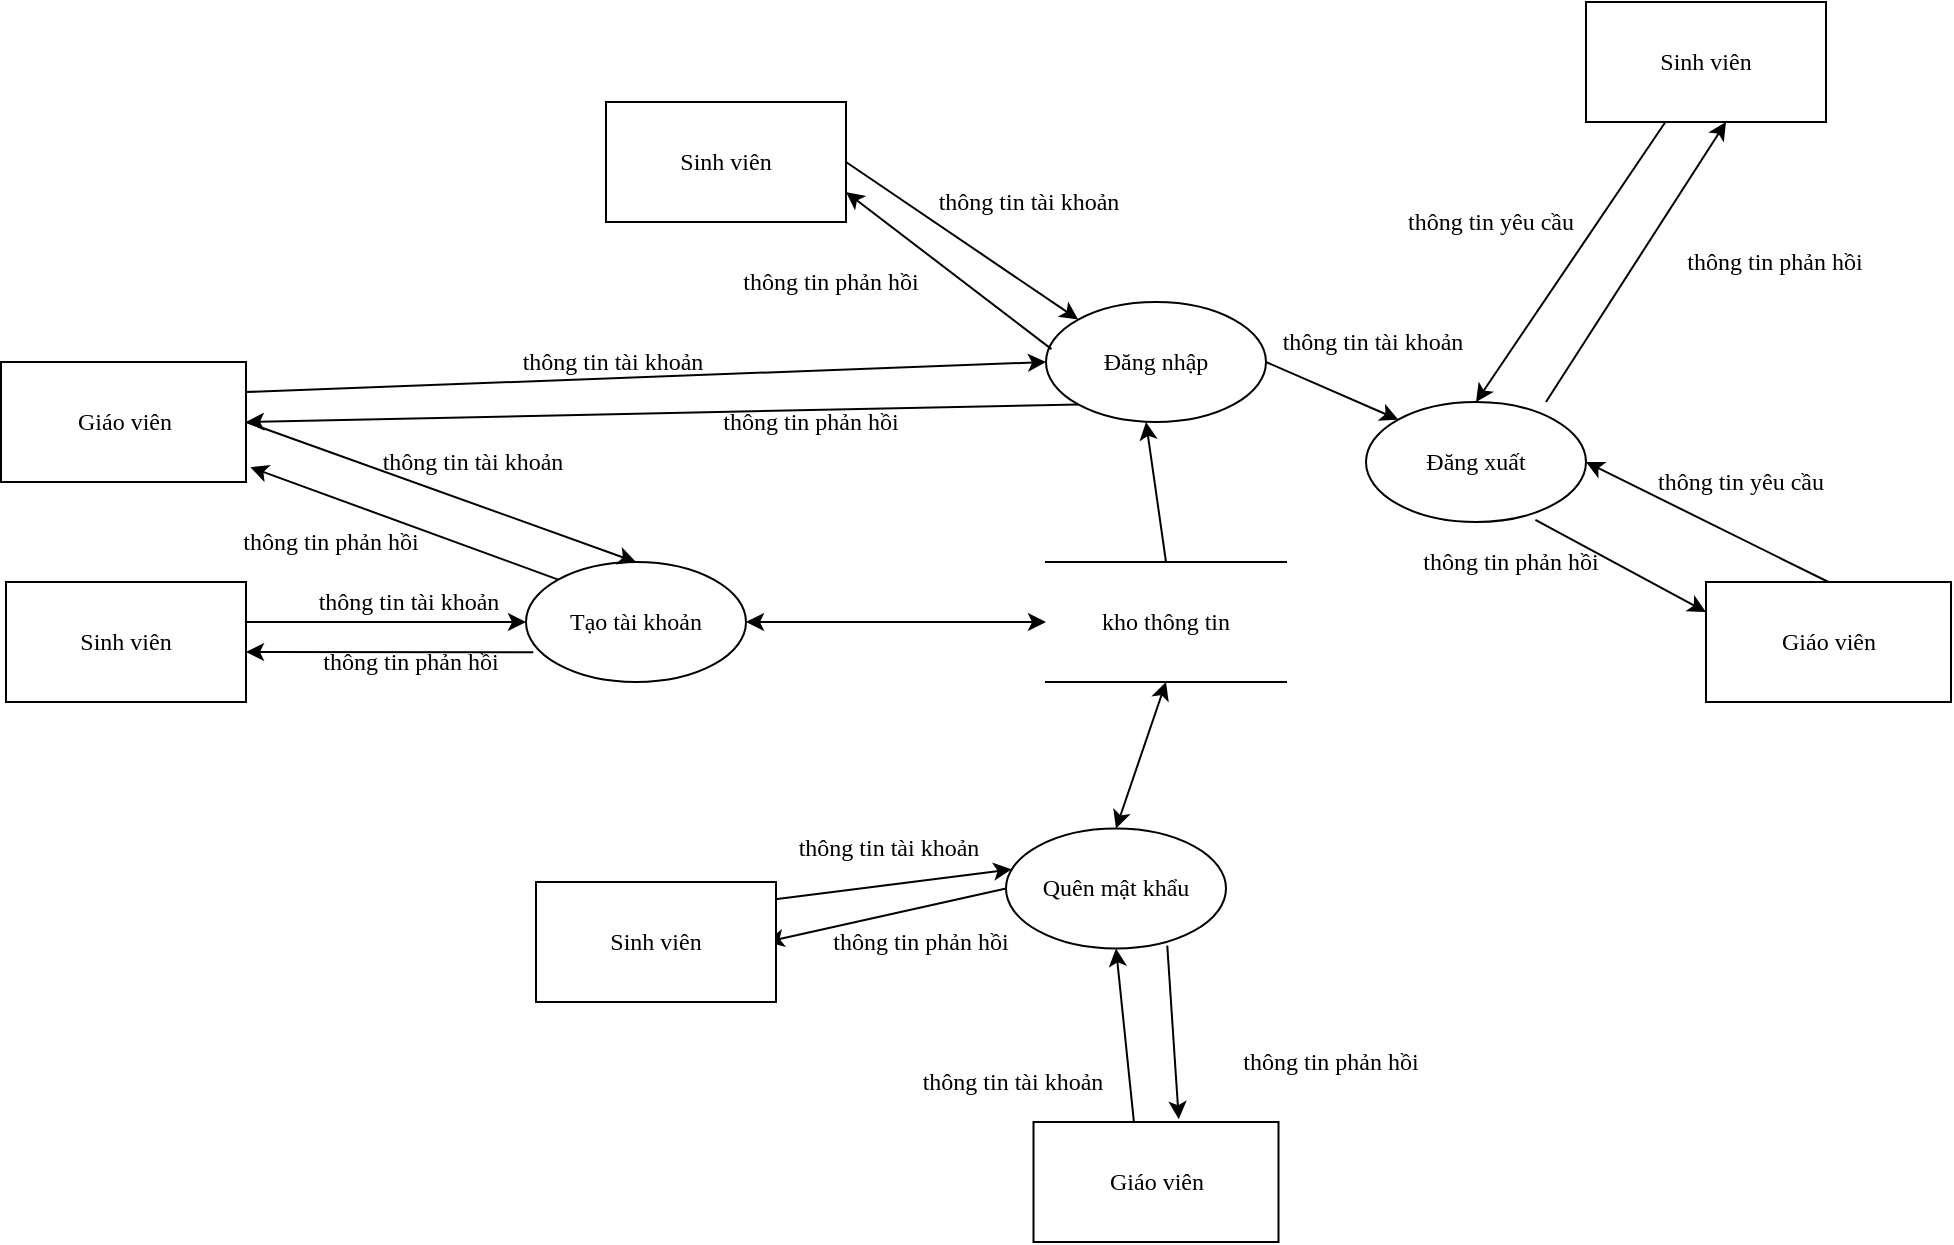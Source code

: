 <mxfile version="14.7.6" type="device"><diagram id="V-zQyyjSs8XS_R9iMZuL" name="Page-1"><mxGraphModel dx="2310" dy="1929" grid="1" gridSize="10" guides="1" tooltips="1" connect="1" arrows="1" fold="1" page="1" pageScale="1" pageWidth="827" pageHeight="1169" math="0" shadow="0"><root><mxCell id="0"/><mxCell id="1" parent="0"/><mxCell id="ZNs21nOwokiVYt69cvfy-2" value="&lt;span&gt;Đăng nhập&lt;/span&gt;" style="ellipse;whiteSpace=wrap;html=1;fontFamily=Times New Roman;" parent="1" vertex="1"><mxGeometry x="400" y="120" width="110" height="60" as="geometry"/></mxCell><mxCell id="ZNs21nOwokiVYt69cvfy-3" value="Tạo tài khoản" style="ellipse;whiteSpace=wrap;html=1;fontFamily=Times New Roman;" parent="1" vertex="1"><mxGeometry x="140" y="250" width="110" height="60" as="geometry"/></mxCell><mxCell id="ZNs21nOwokiVYt69cvfy-4" value="Quên mật khẩu" style="ellipse;whiteSpace=wrap;html=1;fontFamily=Times New Roman;" parent="1" vertex="1"><mxGeometry x="380" y="383.25" width="110" height="60" as="geometry"/></mxCell><mxCell id="ZNs21nOwokiVYt69cvfy-5" value="Đăng xuất" style="ellipse;whiteSpace=wrap;html=1;fontFamily=Times New Roman;" parent="1" vertex="1"><mxGeometry x="560" y="170" width="110" height="60" as="geometry"/></mxCell><mxCell id="ZNs21nOwokiVYt69cvfy-6" value="Giáo viên" style="rounded=0;whiteSpace=wrap;html=1;fontFamily=Times New Roman;" parent="1" vertex="1"><mxGeometry x="-122.5" y="150" width="122.5" height="60" as="geometry"/></mxCell><mxCell id="ZNs21nOwokiVYt69cvfy-8" value="" style="endArrow=classic;html=1;entryX=0;entryY=0;entryDx=0;entryDy=0;exitX=1;exitY=0.5;exitDx=0;exitDy=0;fontFamily=Times New Roman;" parent="1" source="ZNs21nOwokiVYt69cvfy-24" target="ZNs21nOwokiVYt69cvfy-2" edge="1"><mxGeometry width="50" height="50" relative="1" as="geometry"><mxPoint x="223.16" y="260" as="sourcePoint"/><mxPoint x="440" y="250" as="targetPoint"/></mxGeometry></mxCell><mxCell id="ZNs21nOwokiVYt69cvfy-9" value="thông tin tài khoản&amp;nbsp;" style="text;html=1;strokeColor=none;fillColor=none;align=center;verticalAlign=middle;whiteSpace=wrap;rounded=0;fontFamily=Times New Roman;" parent="1" vertex="1"><mxGeometry x="337.5" y="60" width="110" height="20" as="geometry"/></mxCell><mxCell id="ZNs21nOwokiVYt69cvfy-10" value="" style="endArrow=classic;html=1;entryX=1;entryY=0.75;entryDx=0;entryDy=0;exitX=0.025;exitY=0.393;exitDx=0;exitDy=0;exitPerimeter=0;fontFamily=Times New Roman;" parent="1" source="ZNs21nOwokiVYt69cvfy-2" target="ZNs21nOwokiVYt69cvfy-24" edge="1"><mxGeometry width="50" height="50" relative="1" as="geometry"><mxPoint x="407" y="150" as="sourcePoint"/><mxPoint x="247.16" y="259.58" as="targetPoint"/></mxGeometry></mxCell><mxCell id="ZNs21nOwokiVYt69cvfy-11" value="thông tin phản hồi" style="text;html=1;strokeColor=none;fillColor=none;align=center;verticalAlign=middle;whiteSpace=wrap;rounded=0;fontFamily=Times New Roman;" parent="1" vertex="1"><mxGeometry x="230" y="100" width="125" height="20" as="geometry"/></mxCell><mxCell id="ZNs21nOwokiVYt69cvfy-12" value="thông tin tài khoản&amp;nbsp;" style="text;html=1;strokeColor=none;fillColor=none;align=center;verticalAlign=middle;whiteSpace=wrap;rounded=0;fontFamily=Times New Roman;" parent="1" vertex="1"><mxGeometry x="27.5" y="260" width="110" height="20" as="geometry"/></mxCell><mxCell id="ZNs21nOwokiVYt69cvfy-13" value="thông tin phản hồi" style="text;html=1;strokeColor=none;fillColor=none;align=center;verticalAlign=middle;whiteSpace=wrap;rounded=0;fontFamily=Times New Roman;" parent="1" vertex="1"><mxGeometry x="20" y="290" width="125" height="20" as="geometry"/></mxCell><mxCell id="ZNs21nOwokiVYt69cvfy-14" value="" style="endArrow=classic;html=1;entryX=0;entryY=0.5;entryDx=0;entryDy=0;exitX=1;exitY=0.5;exitDx=0;exitDy=0;fontFamily=Times New Roman;" parent="1" target="ZNs21nOwokiVYt69cvfy-3" edge="1"><mxGeometry width="50" height="50" relative="1" as="geometry"><mxPoint y="280" as="sourcePoint"/><mxPoint x="180" y="200" as="targetPoint"/></mxGeometry></mxCell><mxCell id="ZNs21nOwokiVYt69cvfy-16" value="" style="endArrow=classic;html=1;entryX=1;entryY=0.75;entryDx=0;entryDy=0;exitX=0.033;exitY=0.753;exitDx=0;exitDy=0;exitPerimeter=0;fontFamily=Times New Roman;" parent="1" source="ZNs21nOwokiVYt69cvfy-3" edge="1"><mxGeometry width="50" height="50" relative="1" as="geometry"><mxPoint x="130" y="250" as="sourcePoint"/><mxPoint y="295" as="targetPoint"/></mxGeometry></mxCell><mxCell id="ZNs21nOwokiVYt69cvfy-18" value="thông tin tài khoản&amp;nbsp;" style="text;html=1;strokeColor=none;fillColor=none;align=center;verticalAlign=middle;whiteSpace=wrap;rounded=0;fontFamily=Times New Roman;" parent="1" vertex="1"><mxGeometry x="267.5" y="383.25" width="110" height="20" as="geometry"/></mxCell><mxCell id="ZNs21nOwokiVYt69cvfy-19" value="" style="endArrow=classic;html=1;exitX=0;exitY=0.5;exitDx=0;exitDy=0;fontFamily=Times New Roman;" parent="1" source="ZNs21nOwokiVYt69cvfy-4" edge="1"><mxGeometry width="50" height="50" relative="1" as="geometry"><mxPoint x="370" y="283.25" as="sourcePoint"/><mxPoint x="260" y="440" as="targetPoint"/></mxGeometry></mxCell><mxCell id="ZNs21nOwokiVYt69cvfy-20" value="" style="endArrow=classic;html=1;entryX=0.025;entryY=0.34;entryDx=0;entryDy=0;entryPerimeter=0;exitX=0.997;exitY=0.143;exitDx=0;exitDy=0;exitPerimeter=0;fontFamily=Times New Roman;" parent="1" source="ZNs21nOwokiVYt69cvfy-25" target="ZNs21nOwokiVYt69cvfy-4" edge="1"><mxGeometry width="50" height="50" relative="1" as="geometry"><mxPoint x="260" y="420" as="sourcePoint"/><mxPoint x="420" y="233.25" as="targetPoint"/></mxGeometry></mxCell><mxCell id="ZNs21nOwokiVYt69cvfy-21" value="thông tin phản hồi" style="text;html=1;strokeColor=none;fillColor=none;align=center;verticalAlign=middle;whiteSpace=wrap;rounded=0;fontFamily=Times New Roman;" parent="1" vertex="1"><mxGeometry x="275" y="430" width="125" height="20" as="geometry"/></mxCell><mxCell id="ZNs21nOwokiVYt69cvfy-23" value="&lt;span&gt;Sinh viên&lt;/span&gt;&lt;span style=&quot;color: rgba(0, 0, 0, 0); font-size: 0px;&quot;&gt;%3CmxGraphModel%3E%3Croot%3E%3CmxCell%20id%3D%220%22%2F%3E%3CmxCell%20id%3D%221%22%20parent%3D%220%22%2F%3E%3CmxCell%20id%3D%222%22%20value%3D%22Gi%C3%A1o%20vi%C3%AAn%22%20style%3D%22rounded%3D0%3BwhiteSpace%3Dwrap%3Bhtml%3D1%3B%22%20vertex%3D%221%22%20parent%3D%221%22%3E%3CmxGeometry%20x%3D%22590%22%20y%3D%22280%22%20width%3D%22150%22%20height%3D%2260%22%20as%3D%22geometry%22%2F%3E%3C%2FmxCell%3E%3C%2Froot%3E%3C%2FmxGraphModel%3E&lt;/span&gt;" style="rounded=0;whiteSpace=wrap;html=1;fontFamily=Times New Roman;" parent="1" vertex="1"><mxGeometry x="670" y="-30" width="120" height="60" as="geometry"/></mxCell><mxCell id="ZNs21nOwokiVYt69cvfy-24" value="&lt;span&gt;Sinh viên&lt;/span&gt;&lt;span style=&quot;color: rgba(0, 0, 0, 0); font-size: 0px;&quot;&gt;%3CmxGraphModel%3E%3Croot%3E%3CmxCell%20id%3D%220%22%2F%3E%3CmxCell%20id%3D%221%22%20parent%3D%220%22%2F%3E%3CmxCell%20id%3D%222%22%20value%3D%22Gi%C3%A1o%20vi%C3%AAn%22%20style%3D%22rounded%3D0%3BwhiteSpace%3Dwrap%3Bhtml%3D1%3B%22%20vertex%3D%221%22%20parent%3D%221%22%3E%3CmxGeometry%20x%3D%22590%22%20y%3D%22280%22%20width%3D%22150%22%20height%3D%2260%22%20as%3D%22geometry%22%2F%3E%3C%2FmxCell%3E%3C%2Froot%3E%3C%2FmxGraphModel%3E&lt;/span&gt;" style="rounded=0;whiteSpace=wrap;html=1;fontFamily=Times New Roman;" parent="1" vertex="1"><mxGeometry x="180" y="20" width="120" height="60" as="geometry"/></mxCell><mxCell id="ZNs21nOwokiVYt69cvfy-25" value="&lt;span&gt;Sinh viên&lt;/span&gt;&lt;span style=&quot;color: rgba(0, 0, 0, 0); font-size: 0px;&quot;&gt;%3CmxGraphModel%3E%3Croot%3E%3CmxCell%20id%3D%220%22%2F%3E%3CmxCell%20id%3D%221%22%20parent%3D%220%22%2F%3E%3CmxCell%20id%3D%222%22%20value%3D%22Gi%C3%A1o%20vi%C3%AAn%22%20style%3D%22rounded%3D0%3BwhiteSpace%3Dwrap%3Bhtml%3D1%3B%22%20vertex%3D%221%22%20parent%3D%221%22%3E%3CmxGeometry%20x%3D%22590%22%20y%3D%22280%22%20width%3D%22150%22%20height%3D%2260%22%20as%3D%22geometry%22%2F%3E%3C%2FmxCell%3E%3C%2Froot%3E%3C%2FmxGraphModel%3E&lt;/span&gt;" style="rounded=0;whiteSpace=wrap;html=1;fontFamily=Times New Roman;" parent="1" vertex="1"><mxGeometry x="145" y="410" width="120" height="60" as="geometry"/></mxCell><mxCell id="ZNs21nOwokiVYt69cvfy-27" value="&lt;span&gt;Sinh viên&lt;/span&gt;&lt;span style=&quot;color: rgba(0, 0, 0, 0); font-size: 0px;&quot;&gt;%3CmxGraphModel%3E%3Croot%3E%3CmxCell%20id%3D%220%22%2F%3E%3CmxCell%20id%3D%221%22%20parent%3D%220%22%2F%3E%3CmxCell%20id%3D%222%22%20value%3D%22Gi%C3%A1o%20vi%C3%AAn%22%20style%3D%22rounded%3D0%3BwhiteSpace%3Dwrap%3Bhtml%3D1%3B%22%20vertex%3D%221%22%20parent%3D%221%22%3E%3CmxGeometry%20x%3D%22590%22%20y%3D%22280%22%20width%3D%22150%22%20height%3D%2260%22%20as%3D%22geometry%22%2F%3E%3C%2FmxCell%3E%3C%2Froot%3E%3C%2FmxGraphModel%3E&lt;/span&gt;" style="rounded=0;whiteSpace=wrap;html=1;fontFamily=Times New Roman;" parent="1" vertex="1"><mxGeometry x="-120" y="260" width="120" height="60" as="geometry"/></mxCell><mxCell id="ZNs21nOwokiVYt69cvfy-28" value="kho thông tin" style="shape=partialRectangle;whiteSpace=wrap;html=1;left=0;right=0;fillColor=none;fontFamily=Times New Roman;" parent="1" vertex="1"><mxGeometry x="400" y="250" width="120" height="60" as="geometry"/></mxCell><mxCell id="ZNs21nOwokiVYt69cvfy-29" value="" style="endArrow=classic;startArrow=classic;html=1;entryX=1;entryY=0.5;entryDx=0;entryDy=0;exitX=0;exitY=0.5;exitDx=0;exitDy=0;fontFamily=Times New Roman;" parent="1" source="ZNs21nOwokiVYt69cvfy-28" target="ZNs21nOwokiVYt69cvfy-3" edge="1"><mxGeometry width="50" height="50" relative="1" as="geometry"><mxPoint x="270" y="260" as="sourcePoint"/><mxPoint x="320" y="210" as="targetPoint"/></mxGeometry></mxCell><mxCell id="ZNs21nOwokiVYt69cvfy-30" value="" style="endArrow=classic;startArrow=classic;html=1;entryX=0.5;entryY=0;entryDx=0;entryDy=0;exitX=0.5;exitY=1;exitDx=0;exitDy=0;fontFamily=Times New Roman;" parent="1" source="ZNs21nOwokiVYt69cvfy-28" target="ZNs21nOwokiVYt69cvfy-4" edge="1"><mxGeometry width="50" height="50" relative="1" as="geometry"><mxPoint x="270" y="260" as="sourcePoint"/><mxPoint x="320" y="210" as="targetPoint"/></mxGeometry></mxCell><mxCell id="ZNs21nOwokiVYt69cvfy-31" value="" style="endArrow=classic;html=1;exitX=0.5;exitY=0;exitDx=0;exitDy=0;fontFamily=Times New Roman;" parent="1" source="ZNs21nOwokiVYt69cvfy-28" edge="1"><mxGeometry width="50" height="50" relative="1" as="geometry"><mxPoint x="270" y="260" as="sourcePoint"/><mxPoint x="450" y="180" as="targetPoint"/></mxGeometry></mxCell><mxCell id="ZNs21nOwokiVYt69cvfy-32" value="thông tin phản hồi" style="text;html=1;strokeColor=none;fillColor=none;align=center;verticalAlign=middle;whiteSpace=wrap;rounded=0;fontFamily=Times New Roman;" parent="1" vertex="1"><mxGeometry x="702" y="90" width="125" height="20" as="geometry"/></mxCell><mxCell id="ZNs21nOwokiVYt69cvfy-33" value="thông tin yêu cầu" style="text;html=1;strokeColor=none;fillColor=none;align=center;verticalAlign=middle;whiteSpace=wrap;rounded=0;fontFamily=Times New Roman;" parent="1" vertex="1"><mxGeometry x="560" y="70" width="125" height="20" as="geometry"/></mxCell><mxCell id="ZNs21nOwokiVYt69cvfy-34" value="" style="endArrow=classic;html=1;entryX=0.5;entryY=0;entryDx=0;entryDy=0;fontFamily=Times New Roman;" parent="1" source="ZNs21nOwokiVYt69cvfy-23" target="ZNs21nOwokiVYt69cvfy-5" edge="1"><mxGeometry width="50" height="50" relative="1" as="geometry"><mxPoint x="270" y="160" as="sourcePoint"/><mxPoint x="320" y="110" as="targetPoint"/></mxGeometry></mxCell><mxCell id="ZNs21nOwokiVYt69cvfy-35" value="" style="endArrow=classic;html=1;exitX=0.818;exitY=0;exitDx=0;exitDy=0;exitPerimeter=0;fontFamily=Times New Roman;" parent="1" source="ZNs21nOwokiVYt69cvfy-5" edge="1"><mxGeometry width="50" height="50" relative="1" as="geometry"><mxPoint x="540" y="160" as="sourcePoint"/><mxPoint x="740" y="30" as="targetPoint"/></mxGeometry></mxCell><mxCell id="ZNs21nOwokiVYt69cvfy-37" value="thông tin tài khoản&amp;nbsp;" style="text;html=1;strokeColor=none;fillColor=none;align=center;verticalAlign=middle;whiteSpace=wrap;rounded=0;fontFamily=Times New Roman;" parent="1" vertex="1"><mxGeometry x="60" y="190" width="110" height="20" as="geometry"/></mxCell><mxCell id="ZNs21nOwokiVYt69cvfy-38" value="" style="endArrow=classic;html=1;exitX=1;exitY=0.5;exitDx=0;exitDy=0;entryX=0.5;entryY=0;entryDx=0;entryDy=0;fontFamily=Times New Roman;" parent="1" source="ZNs21nOwokiVYt69cvfy-6" target="ZNs21nOwokiVYt69cvfy-3" edge="1"><mxGeometry width="50" height="50" relative="1" as="geometry"><mxPoint x="380" y="260" as="sourcePoint"/><mxPoint x="430" y="210" as="targetPoint"/></mxGeometry></mxCell><mxCell id="ZNs21nOwokiVYt69cvfy-39" value="" style="endArrow=classic;html=1;exitX=0;exitY=0;exitDx=0;exitDy=0;entryX=1.018;entryY=0.877;entryDx=0;entryDy=0;entryPerimeter=0;fontFamily=Times New Roman;" parent="1" source="ZNs21nOwokiVYt69cvfy-3" target="ZNs21nOwokiVYt69cvfy-6" edge="1"><mxGeometry width="50" height="50" relative="1" as="geometry"><mxPoint x="10" y="190" as="sourcePoint"/><mxPoint x="205" y="260" as="targetPoint"/></mxGeometry></mxCell><mxCell id="ZNs21nOwokiVYt69cvfy-40" value="thông tin tài khoản&amp;nbsp;" style="text;html=1;strokeColor=none;fillColor=none;align=center;verticalAlign=middle;whiteSpace=wrap;rounded=0;fontFamily=Times New Roman;" parent="1" vertex="1"><mxGeometry x="330" y="500" width="110" height="20" as="geometry"/></mxCell><mxCell id="ZNs21nOwokiVYt69cvfy-41" value="thông tin phản hồi" style="text;html=1;strokeColor=none;fillColor=none;align=center;verticalAlign=middle;whiteSpace=wrap;rounded=0;fontFamily=Times New Roman;" parent="1" vertex="1"><mxGeometry x="480" y="490" width="125" height="20" as="geometry"/></mxCell><mxCell id="ZNs21nOwokiVYt69cvfy-42" value="" style="endArrow=classic;html=1;entryX=0.5;entryY=1;entryDx=0;entryDy=0;exitX=0.41;exitY=0.003;exitDx=0;exitDy=0;exitPerimeter=0;fontFamily=Times New Roman;" parent="1" source="ZNs21nOwokiVYt69cvfy-44" target="ZNs21nOwokiVYt69cvfy-4" edge="1"><mxGeometry width="50" height="50" relative="1" as="geometry"><mxPoint x="440" y="560" as="sourcePoint"/><mxPoint x="430" y="310" as="targetPoint"/></mxGeometry></mxCell><mxCell id="ZNs21nOwokiVYt69cvfy-43" value="" style="endArrow=classic;html=1;exitX=0.733;exitY=0.976;exitDx=0;exitDy=0;exitPerimeter=0;entryX=0.593;entryY=-0.023;entryDx=0;entryDy=0;entryPerimeter=0;fontFamily=Times New Roman;" parent="1" source="ZNs21nOwokiVYt69cvfy-4" target="ZNs21nOwokiVYt69cvfy-44" edge="1"><mxGeometry width="50" height="50" relative="1" as="geometry"><mxPoint x="380" y="360" as="sourcePoint"/><mxPoint x="480" y="560" as="targetPoint"/></mxGeometry></mxCell><mxCell id="ZNs21nOwokiVYt69cvfy-44" value="Giáo viên" style="rounded=0;whiteSpace=wrap;html=1;fontFamily=Times New Roman;" parent="1" vertex="1"><mxGeometry x="393.75" y="530" width="122.5" height="60" as="geometry"/></mxCell><mxCell id="ZNs21nOwokiVYt69cvfy-46" value="" style="endArrow=classic;html=1;exitX=1;exitY=0.25;exitDx=0;exitDy=0;fontFamily=Times New Roman;" parent="1" source="ZNs21nOwokiVYt69cvfy-6" edge="1"><mxGeometry width="50" height="50" relative="1" as="geometry"><mxPoint x="320" y="200" as="sourcePoint"/><mxPoint x="400" y="150" as="targetPoint"/></mxGeometry></mxCell><mxCell id="ZNs21nOwokiVYt69cvfy-47" value="thông tin phản hồi" style="text;html=1;strokeColor=none;fillColor=none;align=center;verticalAlign=middle;whiteSpace=wrap;rounded=0;fontFamily=Times New Roman;" parent="1" vertex="1"><mxGeometry x="-20" y="230" width="125" height="20" as="geometry"/></mxCell><mxCell id="ZNs21nOwokiVYt69cvfy-48" value="thông tin tài khoản&amp;nbsp;" style="text;html=1;strokeColor=none;fillColor=none;align=center;verticalAlign=middle;whiteSpace=wrap;rounded=0;fontFamily=Times New Roman;" parent="1" vertex="1"><mxGeometry x="130" y="140" width="110" height="20" as="geometry"/></mxCell><mxCell id="ZNs21nOwokiVYt69cvfy-49" value="thông tin phản hồi" style="text;html=1;strokeColor=none;fillColor=none;align=center;verticalAlign=middle;whiteSpace=wrap;rounded=0;fontFamily=Times New Roman;" parent="1" vertex="1"><mxGeometry x="220" y="170" width="125" height="20" as="geometry"/></mxCell><mxCell id="ZNs21nOwokiVYt69cvfy-51" value="" style="endArrow=classic;html=1;exitX=0;exitY=1;exitDx=0;exitDy=0;fontFamily=Times New Roman;" parent="1" source="ZNs21nOwokiVYt69cvfy-2" edge="1"><mxGeometry width="50" height="50" relative="1" as="geometry"><mxPoint x="320" y="200" as="sourcePoint"/><mxPoint y="180" as="targetPoint"/></mxGeometry></mxCell><mxCell id="ZNs21nOwokiVYt69cvfy-52" value="" style="endArrow=classic;html=1;entryX=0;entryY=0;entryDx=0;entryDy=0;exitX=1;exitY=0.5;exitDx=0;exitDy=0;fontFamily=Times New Roman;" parent="1" source="ZNs21nOwokiVYt69cvfy-2" target="ZNs21nOwokiVYt69cvfy-5" edge="1"><mxGeometry width="50" height="50" relative="1" as="geometry"><mxPoint x="460" y="50" as="sourcePoint"/><mxPoint x="510" as="targetPoint"/></mxGeometry></mxCell><mxCell id="ZNs21nOwokiVYt69cvfy-53" value="Giáo viên" style="rounded=0;whiteSpace=wrap;html=1;fontFamily=Times New Roman;" parent="1" vertex="1"><mxGeometry x="730" y="260" width="122.5" height="60" as="geometry"/></mxCell><mxCell id="ZNs21nOwokiVYt69cvfy-54" value="thông tin yêu cầu" style="text;html=1;strokeColor=none;fillColor=none;align=center;verticalAlign=middle;whiteSpace=wrap;rounded=0;fontFamily=Times New Roman;" parent="1" vertex="1"><mxGeometry x="685" y="200" width="125" height="20" as="geometry"/></mxCell><mxCell id="ZNs21nOwokiVYt69cvfy-55" value="thông tin phản hồi" style="text;html=1;strokeColor=none;fillColor=none;align=center;verticalAlign=middle;whiteSpace=wrap;rounded=0;fontFamily=Times New Roman;" parent="1" vertex="1"><mxGeometry x="570" y="240" width="125" height="20" as="geometry"/></mxCell><mxCell id="ZNs21nOwokiVYt69cvfy-56" value="" style="endArrow=classic;html=1;entryX=1;entryY=0.5;entryDx=0;entryDy=0;exitX=0.5;exitY=0;exitDx=0;exitDy=0;fontFamily=Times New Roman;" parent="1" source="ZNs21nOwokiVYt69cvfy-53" target="ZNs21nOwokiVYt69cvfy-5" edge="1"><mxGeometry width="50" height="50" relative="1" as="geometry"><mxPoint x="460" y="50" as="sourcePoint"/><mxPoint x="510" as="targetPoint"/></mxGeometry></mxCell><mxCell id="ZNs21nOwokiVYt69cvfy-57" value="" style="endArrow=classic;html=1;entryX=0;entryY=0.25;entryDx=0;entryDy=0;exitX=0.77;exitY=0.983;exitDx=0;exitDy=0;exitPerimeter=0;fontFamily=Times New Roman;" parent="1" source="ZNs21nOwokiVYt69cvfy-5" target="ZNs21nOwokiVYt69cvfy-53" edge="1"><mxGeometry width="50" height="50" relative="1" as="geometry"><mxPoint x="801.25" y="270" as="sourcePoint"/><mxPoint x="680.0" y="210" as="targetPoint"/></mxGeometry></mxCell><mxCell id="09uPKw3aL4cKqWymT1I2-1" value="thông tin tài khoản&amp;nbsp;" style="text;html=1;strokeColor=none;fillColor=none;align=center;verticalAlign=middle;whiteSpace=wrap;rounded=0;fontFamily=Times New Roman;" vertex="1" parent="1"><mxGeometry x="510" y="130" width="110" height="20" as="geometry"/></mxCell></root></mxGraphModel></diagram></mxfile>